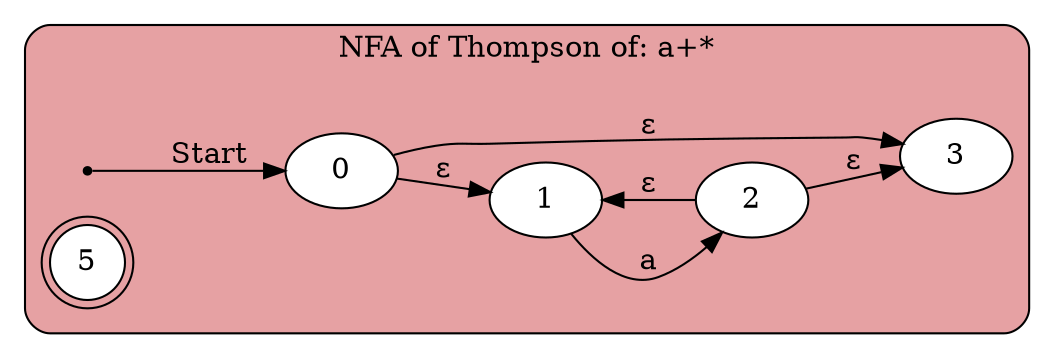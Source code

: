 digraph finite_state_machine{
    rankdir=LR;
    subgraph cluster{
        style = "rounded,filled";
        color = "#000000";
        fillcolor = "0.995 0.3 0.9";
        node [shape = point ] qi;
        node [style = "rounded,filled", color = "#000000", fillcolor = white, shape = doublecircle] 5;
        node [style = "rounded,filled", color = "#000000", fillcolor = white, shape="oval"];
qi -> 0 [ label = "Start" ];
        0 -> 1 [ label = "&epsilon;" ];
        0 -> 3 [ label = "&epsilon;" ];
        1 -> 2 [ label = "a" ];
        2 -> 3 [ label = "&epsilon;" ];
        2 -> 1 [ label = "&epsilon;" ];
        label = "NFA of Thompson of: a+*";
    }
}
//dot -Tpng elemplo.gv > salida.png
//((struct Thompson *)0xb34f90)->expression